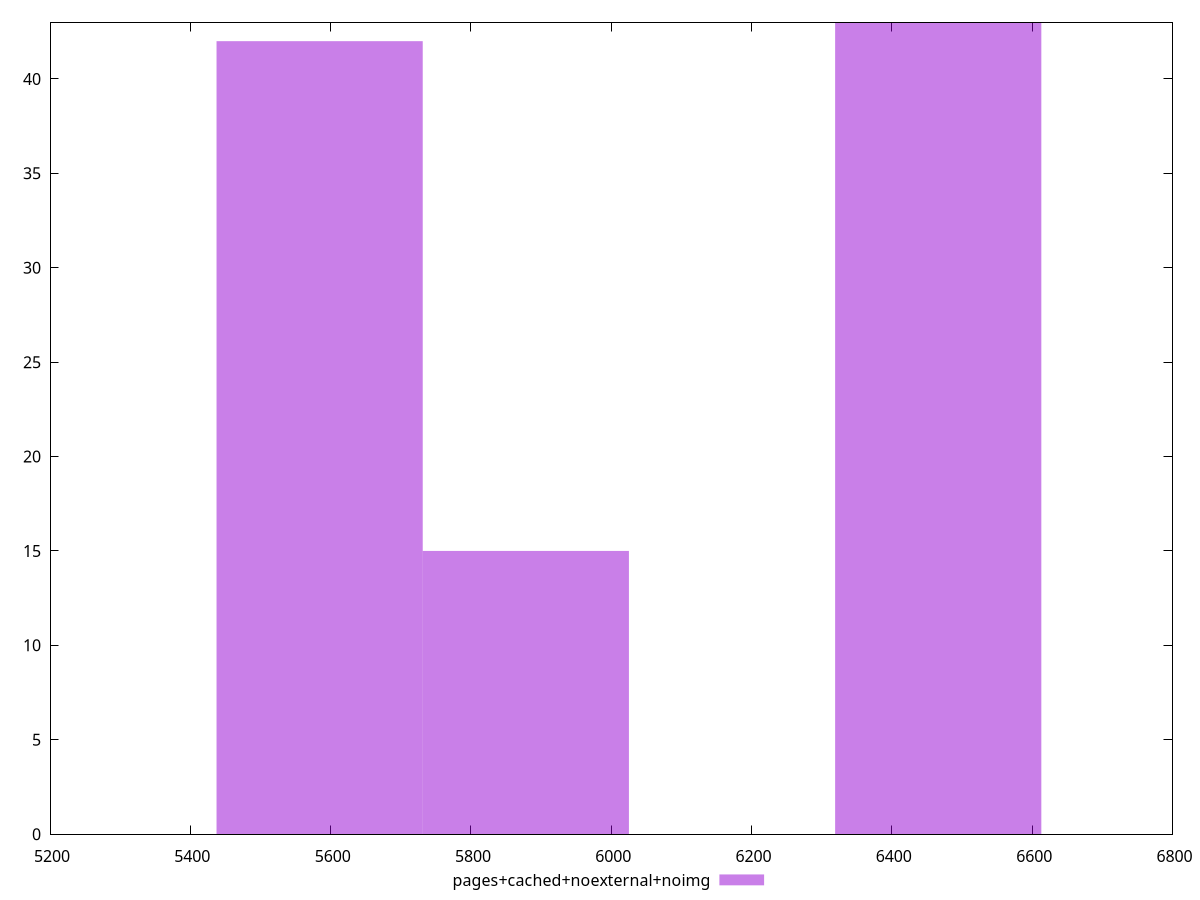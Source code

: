 $_pagesCachedNoexternalNoimg <<EOF
5584.33156064937 42
5878.243748051968 15
6466.068122857165 43
EOF
set key outside below
set terminal pngcairo
set output "report_00004_2020-11-02T20-21-41.718Z/largest-contentful-paint/pages+cached+noexternal+noimg//raw_hist.png"
set yrange [0:43]
set boxwidth 293.9121874025984
set style fill transparent solid 0.5 noborder
plot $_pagesCachedNoexternalNoimg title "pages+cached+noexternal+noimg" with boxes ,